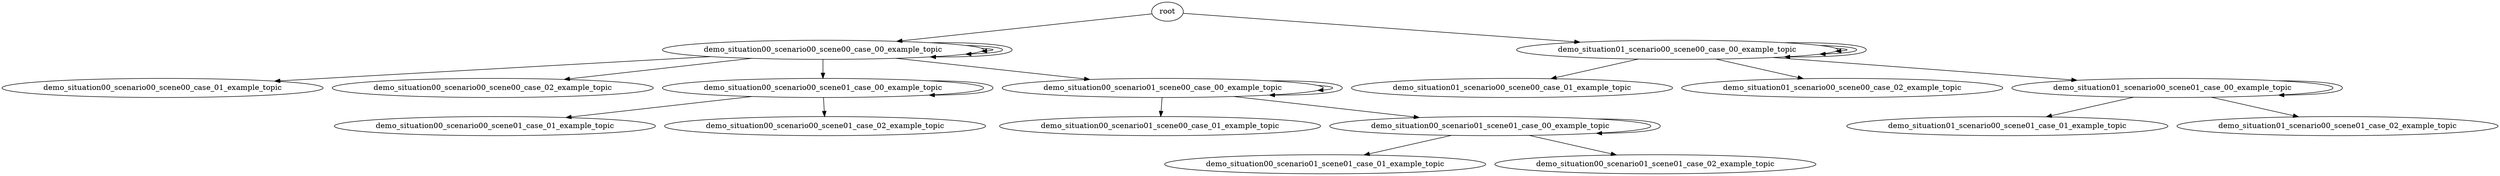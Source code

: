 digraph tree {
    "root";
    "demo_situation00_scenario00_scene00_case_00_example_topic";
    "demo_situation00_scenario00_scene00_case_00_example_topic";
    "demo_situation00_scenario00_scene00_case_00_example_topic";
    "demo_situation00_scenario00_scene00_case_00_example_topic";
    "demo_situation00_scenario00_scene00_case_01_example_topic";
    "demo_situation00_scenario00_scene00_case_02_example_topic";
    "demo_situation00_scenario00_scene01_case_00_example_topic";
    "demo_situation00_scenario00_scene01_case_00_example_topic";
    "demo_situation00_scenario00_scene01_case_01_example_topic";
    "demo_situation00_scenario00_scene01_case_02_example_topic";
    "demo_situation00_scenario01_scene00_case_00_example_topic";
    "demo_situation00_scenario01_scene00_case_00_example_topic";
    "demo_situation00_scenario01_scene00_case_00_example_topic";
    "demo_situation00_scenario01_scene00_case_01_example_topic";
    "demo_situation00_scenario01_scene01_case_00_example_topic";
    "demo_situation00_scenario01_scene01_case_00_example_topic";
    "demo_situation00_scenario01_scene01_case_01_example_topic";
    "demo_situation00_scenario01_scene01_case_02_example_topic";
    "demo_situation01_scenario00_scene00_case_00_example_topic";
    "demo_situation01_scenario00_scene00_case_00_example_topic";
    "demo_situation01_scenario00_scene00_case_00_example_topic";
    "demo_situation01_scenario00_scene00_case_00_example_topic";
    "demo_situation01_scenario00_scene00_case_01_example_topic";
    "demo_situation01_scenario00_scene00_case_02_example_topic";
    "demo_situation01_scenario00_scene01_case_00_example_topic";
    "demo_situation01_scenario00_scene01_case_00_example_topic";
    "demo_situation01_scenario00_scene01_case_01_example_topic";
    "demo_situation01_scenario00_scene01_case_02_example_topic";
    "root" -> "demo_situation00_scenario00_scene00_case_00_example_topic";
    "root" -> "demo_situation01_scenario00_scene00_case_00_example_topic";
    "demo_situation00_scenario00_scene00_case_00_example_topic" -> "demo_situation00_scenario00_scene00_case_00_example_topic";
    "demo_situation00_scenario00_scene00_case_00_example_topic" -> "demo_situation00_scenario01_scene00_case_00_example_topic";
    "demo_situation00_scenario00_scene00_case_00_example_topic" -> "demo_situation00_scenario00_scene00_case_00_example_topic";
    "demo_situation00_scenario00_scene00_case_00_example_topic" -> "demo_situation00_scenario00_scene01_case_00_example_topic";
    "demo_situation00_scenario00_scene00_case_00_example_topic" -> "demo_situation00_scenario00_scene00_case_00_example_topic";
    "demo_situation00_scenario00_scene00_case_00_example_topic" -> "demo_situation00_scenario00_scene00_case_01_example_topic";
    "demo_situation00_scenario00_scene00_case_00_example_topic" -> "demo_situation00_scenario00_scene00_case_02_example_topic";
    "demo_situation00_scenario00_scene01_case_00_example_topic" -> "demo_situation00_scenario00_scene01_case_00_example_topic";
    "demo_situation00_scenario00_scene01_case_00_example_topic" -> "demo_situation00_scenario00_scene01_case_01_example_topic";
    "demo_situation00_scenario00_scene01_case_00_example_topic" -> "demo_situation00_scenario00_scene01_case_02_example_topic";
    "demo_situation00_scenario01_scene00_case_00_example_topic" -> "demo_situation00_scenario01_scene00_case_00_example_topic";
    "demo_situation00_scenario01_scene00_case_00_example_topic" -> "demo_situation00_scenario01_scene01_case_00_example_topic";
    "demo_situation00_scenario01_scene00_case_00_example_topic" -> "demo_situation00_scenario01_scene00_case_00_example_topic";
    "demo_situation00_scenario01_scene00_case_00_example_topic" -> "demo_situation00_scenario01_scene00_case_01_example_topic";
    "demo_situation00_scenario01_scene01_case_00_example_topic" -> "demo_situation00_scenario01_scene01_case_00_example_topic";
    "demo_situation00_scenario01_scene01_case_00_example_topic" -> "demo_situation00_scenario01_scene01_case_01_example_topic";
    "demo_situation00_scenario01_scene01_case_00_example_topic" -> "demo_situation00_scenario01_scene01_case_02_example_topic";
    "demo_situation01_scenario00_scene00_case_00_example_topic" -> "demo_situation01_scenario00_scene00_case_00_example_topic";
    "demo_situation01_scenario00_scene00_case_00_example_topic" -> "demo_situation01_scenario00_scene00_case_00_example_topic";
    "demo_situation01_scenario00_scene00_case_00_example_topic" -> "demo_situation01_scenario00_scene01_case_00_example_topic";
    "demo_situation01_scenario00_scene00_case_00_example_topic" -> "demo_situation01_scenario00_scene00_case_00_example_topic";
    "demo_situation01_scenario00_scene00_case_00_example_topic" -> "demo_situation01_scenario00_scene00_case_01_example_topic";
    "demo_situation01_scenario00_scene00_case_00_example_topic" -> "demo_situation01_scenario00_scene00_case_02_example_topic";
    "demo_situation01_scenario00_scene01_case_00_example_topic" -> "demo_situation01_scenario00_scene01_case_00_example_topic";
    "demo_situation01_scenario00_scene01_case_00_example_topic" -> "demo_situation01_scenario00_scene01_case_01_example_topic";
    "demo_situation01_scenario00_scene01_case_00_example_topic" -> "demo_situation01_scenario00_scene01_case_02_example_topic";
}
